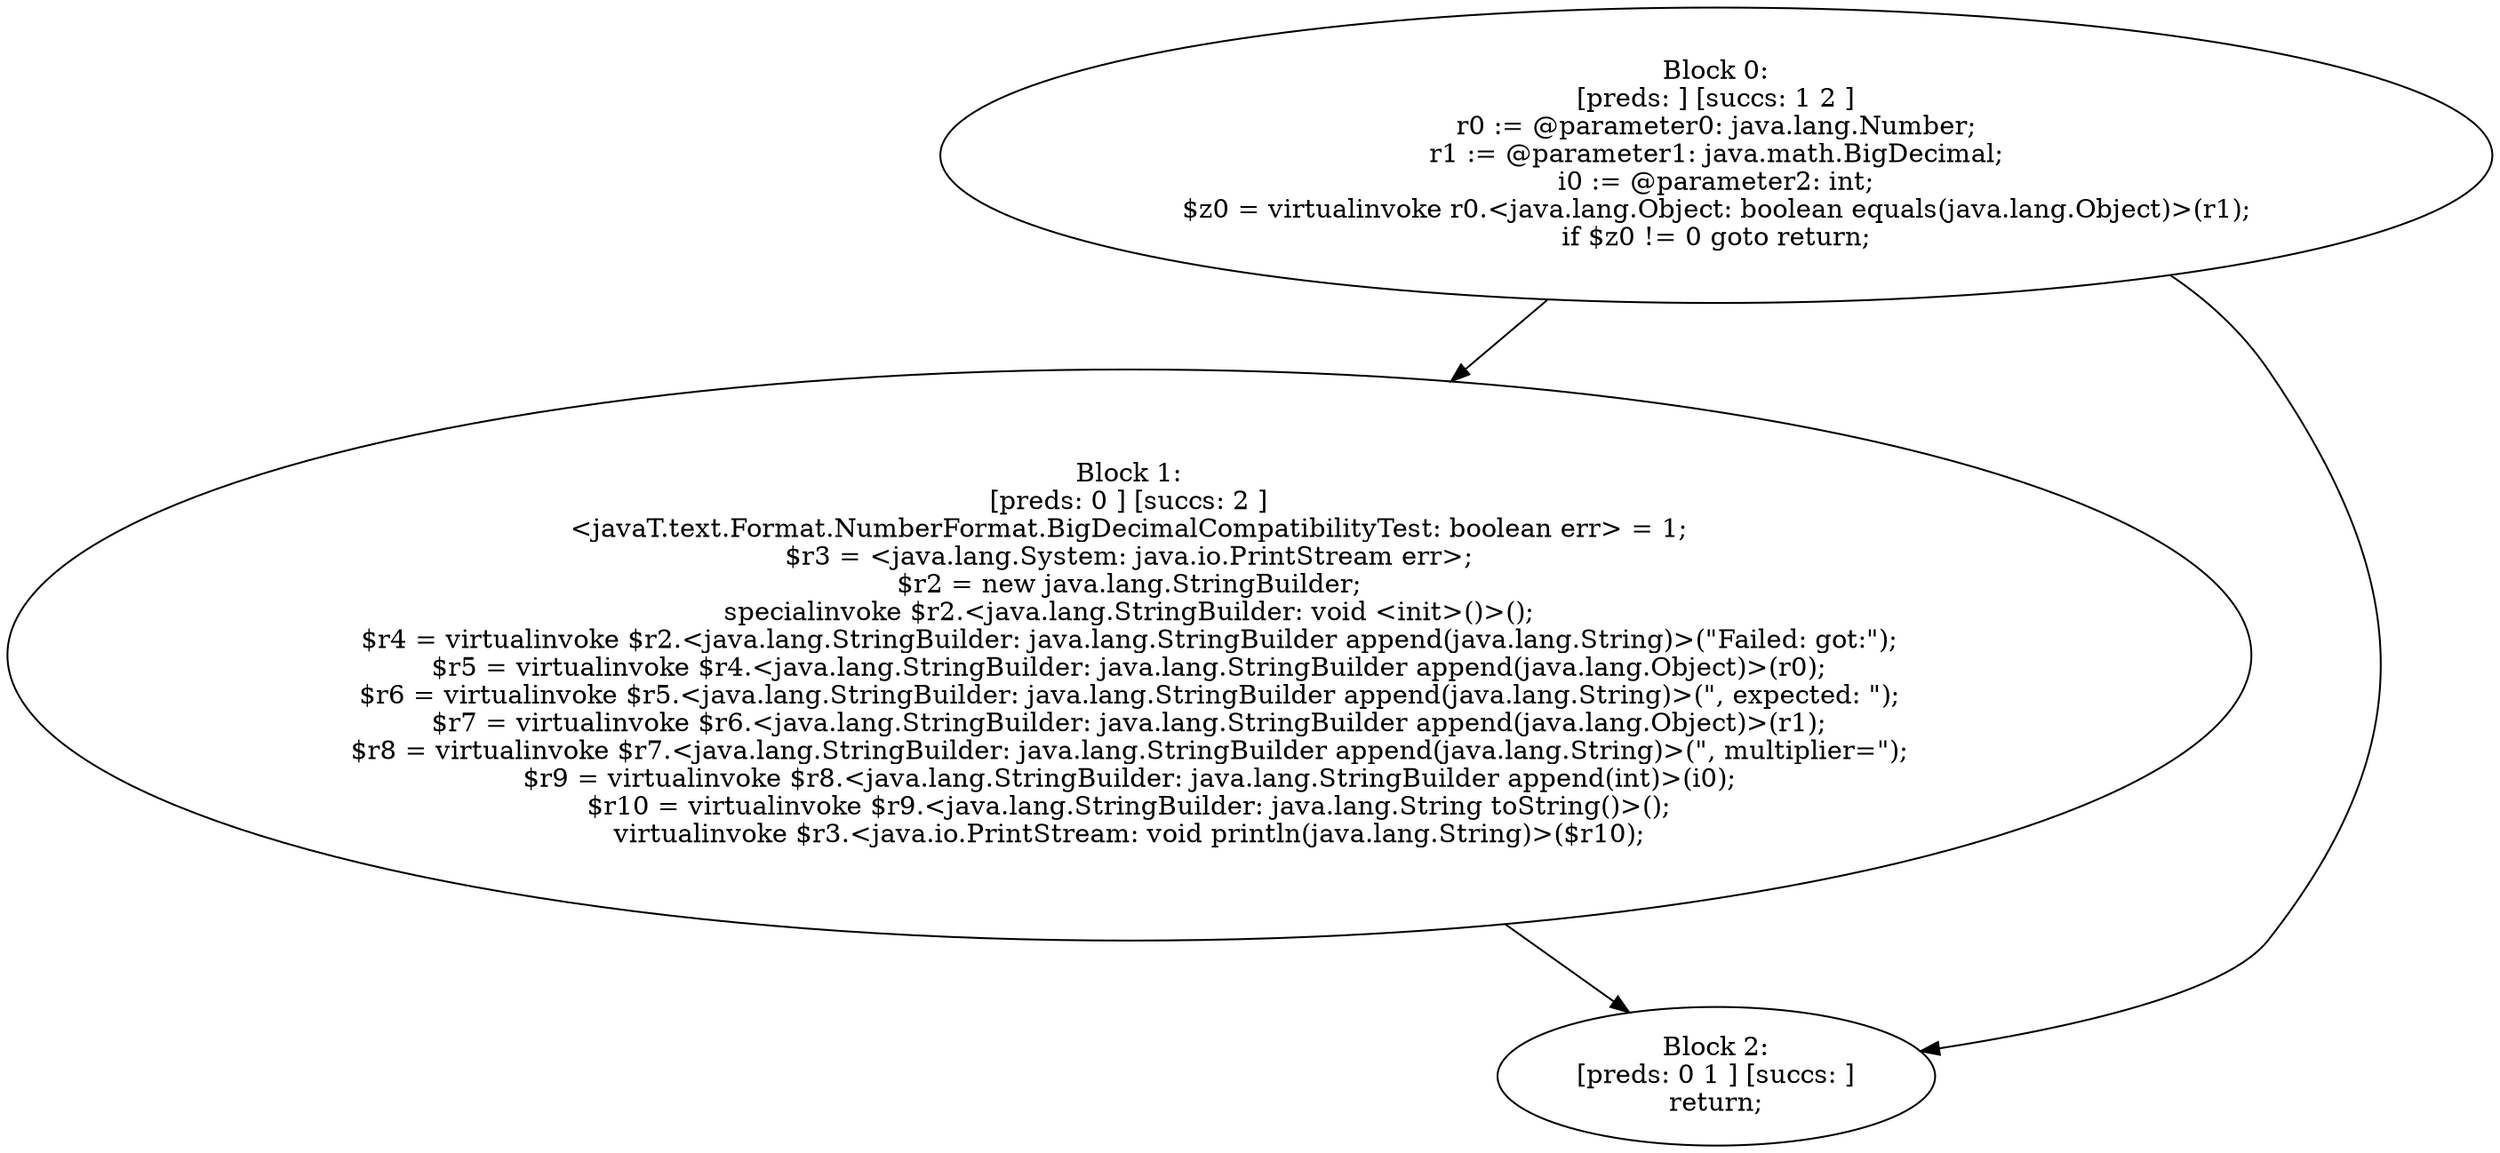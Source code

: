 digraph "unitGraph" {
    "Block 0:
[preds: ] [succs: 1 2 ]
r0 := @parameter0: java.lang.Number;
r1 := @parameter1: java.math.BigDecimal;
i0 := @parameter2: int;
$z0 = virtualinvoke r0.<java.lang.Object: boolean equals(java.lang.Object)>(r1);
if $z0 != 0 goto return;
"
    "Block 1:
[preds: 0 ] [succs: 2 ]
<javaT.text.Format.NumberFormat.BigDecimalCompatibilityTest: boolean err> = 1;
$r3 = <java.lang.System: java.io.PrintStream err>;
$r2 = new java.lang.StringBuilder;
specialinvoke $r2.<java.lang.StringBuilder: void <init>()>();
$r4 = virtualinvoke $r2.<java.lang.StringBuilder: java.lang.StringBuilder append(java.lang.String)>(\"Failed: got:\");
$r5 = virtualinvoke $r4.<java.lang.StringBuilder: java.lang.StringBuilder append(java.lang.Object)>(r0);
$r6 = virtualinvoke $r5.<java.lang.StringBuilder: java.lang.StringBuilder append(java.lang.String)>(\", expected: \");
$r7 = virtualinvoke $r6.<java.lang.StringBuilder: java.lang.StringBuilder append(java.lang.Object)>(r1);
$r8 = virtualinvoke $r7.<java.lang.StringBuilder: java.lang.StringBuilder append(java.lang.String)>(\", multiplier=\");
$r9 = virtualinvoke $r8.<java.lang.StringBuilder: java.lang.StringBuilder append(int)>(i0);
$r10 = virtualinvoke $r9.<java.lang.StringBuilder: java.lang.String toString()>();
virtualinvoke $r3.<java.io.PrintStream: void println(java.lang.String)>($r10);
"
    "Block 2:
[preds: 0 1 ] [succs: ]
return;
"
    "Block 0:
[preds: ] [succs: 1 2 ]
r0 := @parameter0: java.lang.Number;
r1 := @parameter1: java.math.BigDecimal;
i0 := @parameter2: int;
$z0 = virtualinvoke r0.<java.lang.Object: boolean equals(java.lang.Object)>(r1);
if $z0 != 0 goto return;
"->"Block 1:
[preds: 0 ] [succs: 2 ]
<javaT.text.Format.NumberFormat.BigDecimalCompatibilityTest: boolean err> = 1;
$r3 = <java.lang.System: java.io.PrintStream err>;
$r2 = new java.lang.StringBuilder;
specialinvoke $r2.<java.lang.StringBuilder: void <init>()>();
$r4 = virtualinvoke $r2.<java.lang.StringBuilder: java.lang.StringBuilder append(java.lang.String)>(\"Failed: got:\");
$r5 = virtualinvoke $r4.<java.lang.StringBuilder: java.lang.StringBuilder append(java.lang.Object)>(r0);
$r6 = virtualinvoke $r5.<java.lang.StringBuilder: java.lang.StringBuilder append(java.lang.String)>(\", expected: \");
$r7 = virtualinvoke $r6.<java.lang.StringBuilder: java.lang.StringBuilder append(java.lang.Object)>(r1);
$r8 = virtualinvoke $r7.<java.lang.StringBuilder: java.lang.StringBuilder append(java.lang.String)>(\", multiplier=\");
$r9 = virtualinvoke $r8.<java.lang.StringBuilder: java.lang.StringBuilder append(int)>(i0);
$r10 = virtualinvoke $r9.<java.lang.StringBuilder: java.lang.String toString()>();
virtualinvoke $r3.<java.io.PrintStream: void println(java.lang.String)>($r10);
";
    "Block 0:
[preds: ] [succs: 1 2 ]
r0 := @parameter0: java.lang.Number;
r1 := @parameter1: java.math.BigDecimal;
i0 := @parameter2: int;
$z0 = virtualinvoke r0.<java.lang.Object: boolean equals(java.lang.Object)>(r1);
if $z0 != 0 goto return;
"->"Block 2:
[preds: 0 1 ] [succs: ]
return;
";
    "Block 1:
[preds: 0 ] [succs: 2 ]
<javaT.text.Format.NumberFormat.BigDecimalCompatibilityTest: boolean err> = 1;
$r3 = <java.lang.System: java.io.PrintStream err>;
$r2 = new java.lang.StringBuilder;
specialinvoke $r2.<java.lang.StringBuilder: void <init>()>();
$r4 = virtualinvoke $r2.<java.lang.StringBuilder: java.lang.StringBuilder append(java.lang.String)>(\"Failed: got:\");
$r5 = virtualinvoke $r4.<java.lang.StringBuilder: java.lang.StringBuilder append(java.lang.Object)>(r0);
$r6 = virtualinvoke $r5.<java.lang.StringBuilder: java.lang.StringBuilder append(java.lang.String)>(\", expected: \");
$r7 = virtualinvoke $r6.<java.lang.StringBuilder: java.lang.StringBuilder append(java.lang.Object)>(r1);
$r8 = virtualinvoke $r7.<java.lang.StringBuilder: java.lang.StringBuilder append(java.lang.String)>(\", multiplier=\");
$r9 = virtualinvoke $r8.<java.lang.StringBuilder: java.lang.StringBuilder append(int)>(i0);
$r10 = virtualinvoke $r9.<java.lang.StringBuilder: java.lang.String toString()>();
virtualinvoke $r3.<java.io.PrintStream: void println(java.lang.String)>($r10);
"->"Block 2:
[preds: 0 1 ] [succs: ]
return;
";
}
